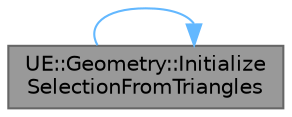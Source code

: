 digraph "UE::Geometry::InitializeSelectionFromTriangles"
{
 // INTERACTIVE_SVG=YES
 // LATEX_PDF_SIZE
  bgcolor="transparent";
  edge [fontname=Helvetica,fontsize=10,labelfontname=Helvetica,labelfontsize=10];
  node [fontname=Helvetica,fontsize=10,shape=box,height=0.2,width=0.4];
  rankdir="RL";
  Node1 [id="Node000001",label="UE::Geometry::Initialize\lSelectionFromTriangles",height=0.2,width=0.4,color="gray40", fillcolor="grey60", style="filled", fontcolor="black",tooltip="Convert Triangle IDs to target Selection type."];
  Node1 -> Node1 [id="edge1_Node000001_Node000001",dir="back",color="steelblue1",style="solid",tooltip=" "];
}
